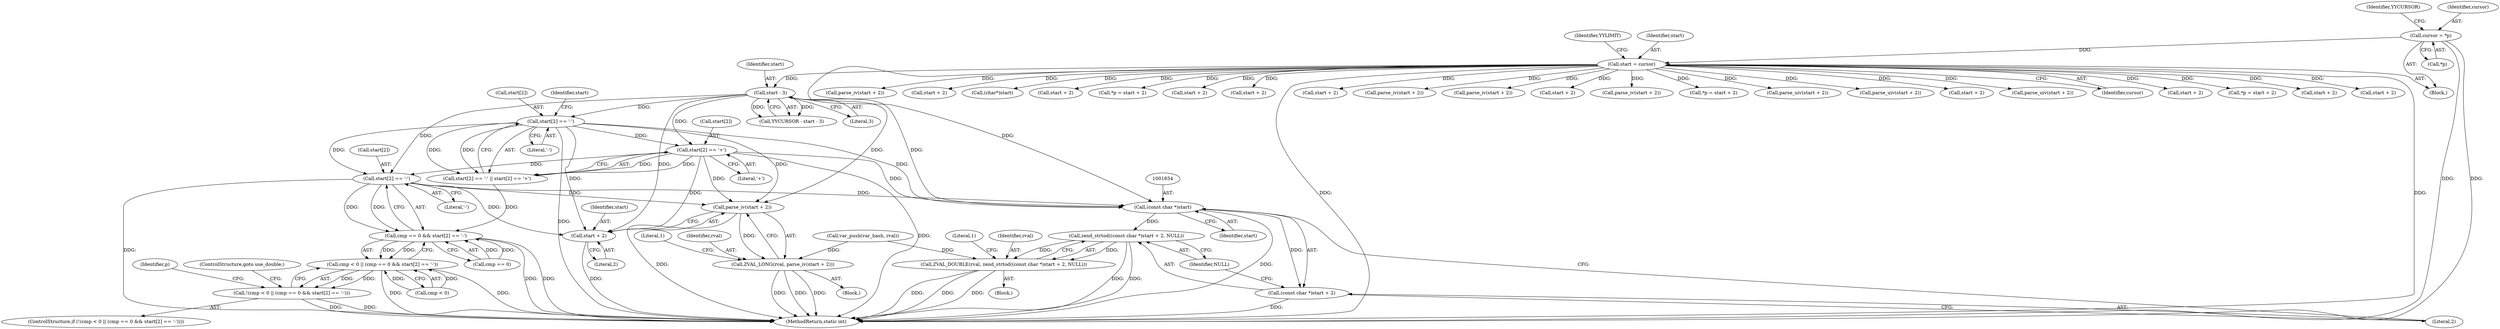 digraph "0_php-src_20ce2fe8e3c211a42fee05a461a5881be9a8790e?w=1@array" {
"1002064" [label="(Call,start[2] == '-')"];
"1002014" [label="(Call,start[2] == '-')"];
"1002009" [label="(Call,start - 3)"];
"1000144" [label="(Call,start = cursor)"];
"1000120" [label="(Call,cursor = *p)"];
"1002019" [label="(Call,start[2] == '+')"];
"1001653" [label="(Call,(const char *)start)"];
"1001651" [label="(Call,zend_strtod((const char *)start + 2, NULL))"];
"1001649" [label="(Call,ZVAL_DOUBLE(rval, zend_strtod((const char *)start + 2, NULL)))"];
"1001652" [label="(Call,(const char *)start + 2)"];
"1002060" [label="(Call,cmp == 0 && start[2] == '-')"];
"1002056" [label="(Call,cmp < 0 || (cmp == 0 && start[2] == '-'))"];
"1002055" [label="(Call,!(cmp < 0 || (cmp == 0 && start[2] == '-')))"];
"1002080" [label="(Call,parse_iv(start + 2))"];
"1002078" [label="(Call,ZVAL_LONG(rval, parse_iv(start + 2)))"];
"1002081" [label="(Call,start + 2)"];
"1002007" [label="(Call,YYCURSOR - start - 3)"];
"1002011" [label="(Literal,3)"];
"1001656" [label="(Literal,2)"];
"1002055" [label="(Call,!(cmp < 0 || (cmp == 0 && start[2] == '-')))"];
"1001651" [label="(Call,zend_strtod((const char *)start + 2, NULL))"];
"1002375" [label="(Call,parse_iv(start + 2))"];
"1000141" [label="(Call,var_push(var_hash, rval))"];
"1002076" [label="(Identifier,p)"];
"1002003" [label="(Block,)"];
"1002082" [label="(Identifier,start)"];
"1002010" [label="(Identifier,start)"];
"1002234" [label="(Call,start + 2)"];
"1002023" [label="(Literal,'+')"];
"1001864" [label="(Call,(char*)start)"];
"1001655" [label="(Identifier,start)"];
"1000153" [label="(Identifier,YYLIMIT)"];
"1001649" [label="(Call,ZVAL_DOUBLE(rval, zend_strtod((const char *)start + 2, NULL)))"];
"1002057" [label="(Call,cmp < 0)"];
"1002054" [label="(ControlStructure,if (!(cmp < 0 || (cmp == 0 && start[2] == '-'))))"];
"1002021" [label="(Identifier,start)"];
"1000508" [label="(Call,start + 2)"];
"1002432" [label="(MethodReturn,static int)"];
"1002018" [label="(Literal,'-')"];
"1002078" [label="(Call,ZVAL_LONG(rval, parse_iv(start + 2)))"];
"1001143" [label="(Call,*p = start + 2)"];
"1002009" [label="(Call,start - 3)"];
"1001295" [label="(Call,start + 2)"];
"1002080" [label="(Call,parse_iv(start + 2))"];
"1001311" [label="(Call,start + 2)"];
"1000111" [label="(Block,)"];
"1001652" [label="(Call,(const char *)start + 2)"];
"1001146" [label="(Call,start + 2)"];
"1001659" [label="(Literal,1)"];
"1000999" [label="(Call,parse_iv(start + 2))"];
"1002121" [label="(Call,parse_iv(start + 2))"];
"1002122" [label="(Call,start + 2)"];
"1001657" [label="(Identifier,NULL)"];
"1001650" [label="(Identifier,rval)"];
"1002081" [label="(Call,start + 2)"];
"1002065" [label="(Call,start[2])"];
"1002014" [label="(Call,start[2] == '-')"];
"1002068" [label="(Literal,'-')"];
"1002233" [label="(Call,parse_iv(start + 2))"];
"1000145" [label="(Identifier,start)"];
"1000122" [label="(Call,*p)"];
"1001653" [label="(Call,(const char *)start)"];
"1000126" [label="(Identifier,YYCURSOR)"];
"1001308" [label="(Call,*p = start + 2)"];
"1002015" [label="(Call,start[2])"];
"1001129" [label="(Call,parse_uiv(start + 2))"];
"1001294" [label="(Call,parse_uiv(start + 2))"];
"1002060" [label="(Call,cmp == 0 && start[2] == '-')"];
"1002376" [label="(Call,start + 2)"];
"1002064" [label="(Call,start[2] == '-')"];
"1000120" [label="(Call,cursor = *p)"];
"1002083" [label="(Literal,2)"];
"1002085" [label="(Literal,1)"];
"1000487" [label="(Call,parse_uiv(start + 2))"];
"1000146" [label="(Identifier,cursor)"];
"1000488" [label="(Call,start + 2)"];
"1000505" [label="(Call,*p = start + 2)"];
"1001130" [label="(Call,start + 2)"];
"1002020" [label="(Call,start[2])"];
"1002061" [label="(Call,cmp == 0)"];
"1002019" [label="(Call,start[2] == '+')"];
"1000121" [label="(Identifier,cursor)"];
"1001643" [label="(Block,)"];
"1002070" [label="(ControlStructure,goto use_double;)"];
"1001000" [label="(Call,start + 2)"];
"1002056" [label="(Call,cmp < 0 || (cmp == 0 && start[2] == '-'))"];
"1002079" [label="(Identifier,rval)"];
"1002013" [label="(Call,start[2] == '-' || start[2] == '+')"];
"1000144" [label="(Call,start = cursor)"];
"1002064" -> "1002060"  [label="AST: "];
"1002064" -> "1002068"  [label="CFG: "];
"1002065" -> "1002064"  [label="AST: "];
"1002068" -> "1002064"  [label="AST: "];
"1002060" -> "1002064"  [label="CFG: "];
"1002064" -> "1002432"  [label="DDG: "];
"1002064" -> "1001653"  [label="DDG: "];
"1002064" -> "1002060"  [label="DDG: "];
"1002064" -> "1002060"  [label="DDG: "];
"1002014" -> "1002064"  [label="DDG: "];
"1002019" -> "1002064"  [label="DDG: "];
"1002009" -> "1002064"  [label="DDG: "];
"1002064" -> "1002080"  [label="DDG: "];
"1002064" -> "1002081"  [label="DDG: "];
"1002014" -> "1002013"  [label="AST: "];
"1002014" -> "1002018"  [label="CFG: "];
"1002015" -> "1002014"  [label="AST: "];
"1002018" -> "1002014"  [label="AST: "];
"1002021" -> "1002014"  [label="CFG: "];
"1002013" -> "1002014"  [label="CFG: "];
"1002014" -> "1002432"  [label="DDG: "];
"1002014" -> "1001653"  [label="DDG: "];
"1002014" -> "1002013"  [label="DDG: "];
"1002014" -> "1002013"  [label="DDG: "];
"1002009" -> "1002014"  [label="DDG: "];
"1002014" -> "1002019"  [label="DDG: "];
"1002014" -> "1002080"  [label="DDG: "];
"1002014" -> "1002081"  [label="DDG: "];
"1002009" -> "1002007"  [label="AST: "];
"1002009" -> "1002011"  [label="CFG: "];
"1002010" -> "1002009"  [label="AST: "];
"1002011" -> "1002009"  [label="AST: "];
"1002007" -> "1002009"  [label="CFG: "];
"1002009" -> "1001653"  [label="DDG: "];
"1002009" -> "1002007"  [label="DDG: "];
"1002009" -> "1002007"  [label="DDG: "];
"1000144" -> "1002009"  [label="DDG: "];
"1002009" -> "1002019"  [label="DDG: "];
"1002009" -> "1002080"  [label="DDG: "];
"1002009" -> "1002081"  [label="DDG: "];
"1000144" -> "1000111"  [label="AST: "];
"1000144" -> "1000146"  [label="CFG: "];
"1000145" -> "1000144"  [label="AST: "];
"1000146" -> "1000144"  [label="AST: "];
"1000153" -> "1000144"  [label="CFG: "];
"1000144" -> "1002432"  [label="DDG: "];
"1000144" -> "1002432"  [label="DDG: "];
"1000120" -> "1000144"  [label="DDG: "];
"1000144" -> "1000487"  [label="DDG: "];
"1000144" -> "1000488"  [label="DDG: "];
"1000144" -> "1000505"  [label="DDG: "];
"1000144" -> "1000508"  [label="DDG: "];
"1000144" -> "1000999"  [label="DDG: "];
"1000144" -> "1001000"  [label="DDG: "];
"1000144" -> "1001129"  [label="DDG: "];
"1000144" -> "1001130"  [label="DDG: "];
"1000144" -> "1001143"  [label="DDG: "];
"1000144" -> "1001146"  [label="DDG: "];
"1000144" -> "1001294"  [label="DDG: "];
"1000144" -> "1001295"  [label="DDG: "];
"1000144" -> "1001308"  [label="DDG: "];
"1000144" -> "1001311"  [label="DDG: "];
"1000144" -> "1001653"  [label="DDG: "];
"1000144" -> "1001864"  [label="DDG: "];
"1000144" -> "1002121"  [label="DDG: "];
"1000144" -> "1002122"  [label="DDG: "];
"1000144" -> "1002233"  [label="DDG: "];
"1000144" -> "1002234"  [label="DDG: "];
"1000144" -> "1002375"  [label="DDG: "];
"1000144" -> "1002376"  [label="DDG: "];
"1000120" -> "1000111"  [label="AST: "];
"1000120" -> "1000122"  [label="CFG: "];
"1000121" -> "1000120"  [label="AST: "];
"1000122" -> "1000120"  [label="AST: "];
"1000126" -> "1000120"  [label="CFG: "];
"1000120" -> "1002432"  [label="DDG: "];
"1000120" -> "1002432"  [label="DDG: "];
"1002019" -> "1002013"  [label="AST: "];
"1002019" -> "1002023"  [label="CFG: "];
"1002020" -> "1002019"  [label="AST: "];
"1002023" -> "1002019"  [label="AST: "];
"1002013" -> "1002019"  [label="CFG: "];
"1002019" -> "1002432"  [label="DDG: "];
"1002019" -> "1001653"  [label="DDG: "];
"1002019" -> "1002013"  [label="DDG: "];
"1002019" -> "1002013"  [label="DDG: "];
"1002019" -> "1002080"  [label="DDG: "];
"1002019" -> "1002081"  [label="DDG: "];
"1001653" -> "1001652"  [label="AST: "];
"1001653" -> "1001655"  [label="CFG: "];
"1001654" -> "1001653"  [label="AST: "];
"1001655" -> "1001653"  [label="AST: "];
"1001656" -> "1001653"  [label="CFG: "];
"1001653" -> "1002432"  [label="DDG: "];
"1001653" -> "1001651"  [label="DDG: "];
"1001653" -> "1001652"  [label="DDG: "];
"1001651" -> "1001649"  [label="AST: "];
"1001651" -> "1001657"  [label="CFG: "];
"1001652" -> "1001651"  [label="AST: "];
"1001657" -> "1001651"  [label="AST: "];
"1001649" -> "1001651"  [label="CFG: "];
"1001651" -> "1002432"  [label="DDG: "];
"1001651" -> "1002432"  [label="DDG: "];
"1001651" -> "1001649"  [label="DDG: "];
"1001651" -> "1001649"  [label="DDG: "];
"1001649" -> "1001643"  [label="AST: "];
"1001650" -> "1001649"  [label="AST: "];
"1001659" -> "1001649"  [label="CFG: "];
"1001649" -> "1002432"  [label="DDG: "];
"1001649" -> "1002432"  [label="DDG: "];
"1001649" -> "1002432"  [label="DDG: "];
"1000141" -> "1001649"  [label="DDG: "];
"1001652" -> "1001656"  [label="CFG: "];
"1001656" -> "1001652"  [label="AST: "];
"1001657" -> "1001652"  [label="CFG: "];
"1001652" -> "1002432"  [label="DDG: "];
"1002060" -> "1002056"  [label="AST: "];
"1002060" -> "1002061"  [label="CFG: "];
"1002061" -> "1002060"  [label="AST: "];
"1002056" -> "1002060"  [label="CFG: "];
"1002060" -> "1002432"  [label="DDG: "];
"1002060" -> "1002432"  [label="DDG: "];
"1002060" -> "1002056"  [label="DDG: "];
"1002060" -> "1002056"  [label="DDG: "];
"1002061" -> "1002060"  [label="DDG: "];
"1002061" -> "1002060"  [label="DDG: "];
"1002013" -> "1002060"  [label="DDG: "];
"1002056" -> "1002055"  [label="AST: "];
"1002056" -> "1002057"  [label="CFG: "];
"1002057" -> "1002056"  [label="AST: "];
"1002055" -> "1002056"  [label="CFG: "];
"1002056" -> "1002432"  [label="DDG: "];
"1002056" -> "1002432"  [label="DDG: "];
"1002056" -> "1002055"  [label="DDG: "];
"1002056" -> "1002055"  [label="DDG: "];
"1002057" -> "1002056"  [label="DDG: "];
"1002057" -> "1002056"  [label="DDG: "];
"1002055" -> "1002054"  [label="AST: "];
"1002070" -> "1002055"  [label="CFG: "];
"1002076" -> "1002055"  [label="CFG: "];
"1002055" -> "1002432"  [label="DDG: "];
"1002055" -> "1002432"  [label="DDG: "];
"1002080" -> "1002078"  [label="AST: "];
"1002080" -> "1002081"  [label="CFG: "];
"1002081" -> "1002080"  [label="AST: "];
"1002078" -> "1002080"  [label="CFG: "];
"1002080" -> "1002432"  [label="DDG: "];
"1002080" -> "1002078"  [label="DDG: "];
"1002078" -> "1002003"  [label="AST: "];
"1002079" -> "1002078"  [label="AST: "];
"1002085" -> "1002078"  [label="CFG: "];
"1002078" -> "1002432"  [label="DDG: "];
"1002078" -> "1002432"  [label="DDG: "];
"1002078" -> "1002432"  [label="DDG: "];
"1000141" -> "1002078"  [label="DDG: "];
"1002081" -> "1002083"  [label="CFG: "];
"1002082" -> "1002081"  [label="AST: "];
"1002083" -> "1002081"  [label="AST: "];
"1002081" -> "1002432"  [label="DDG: "];
}

